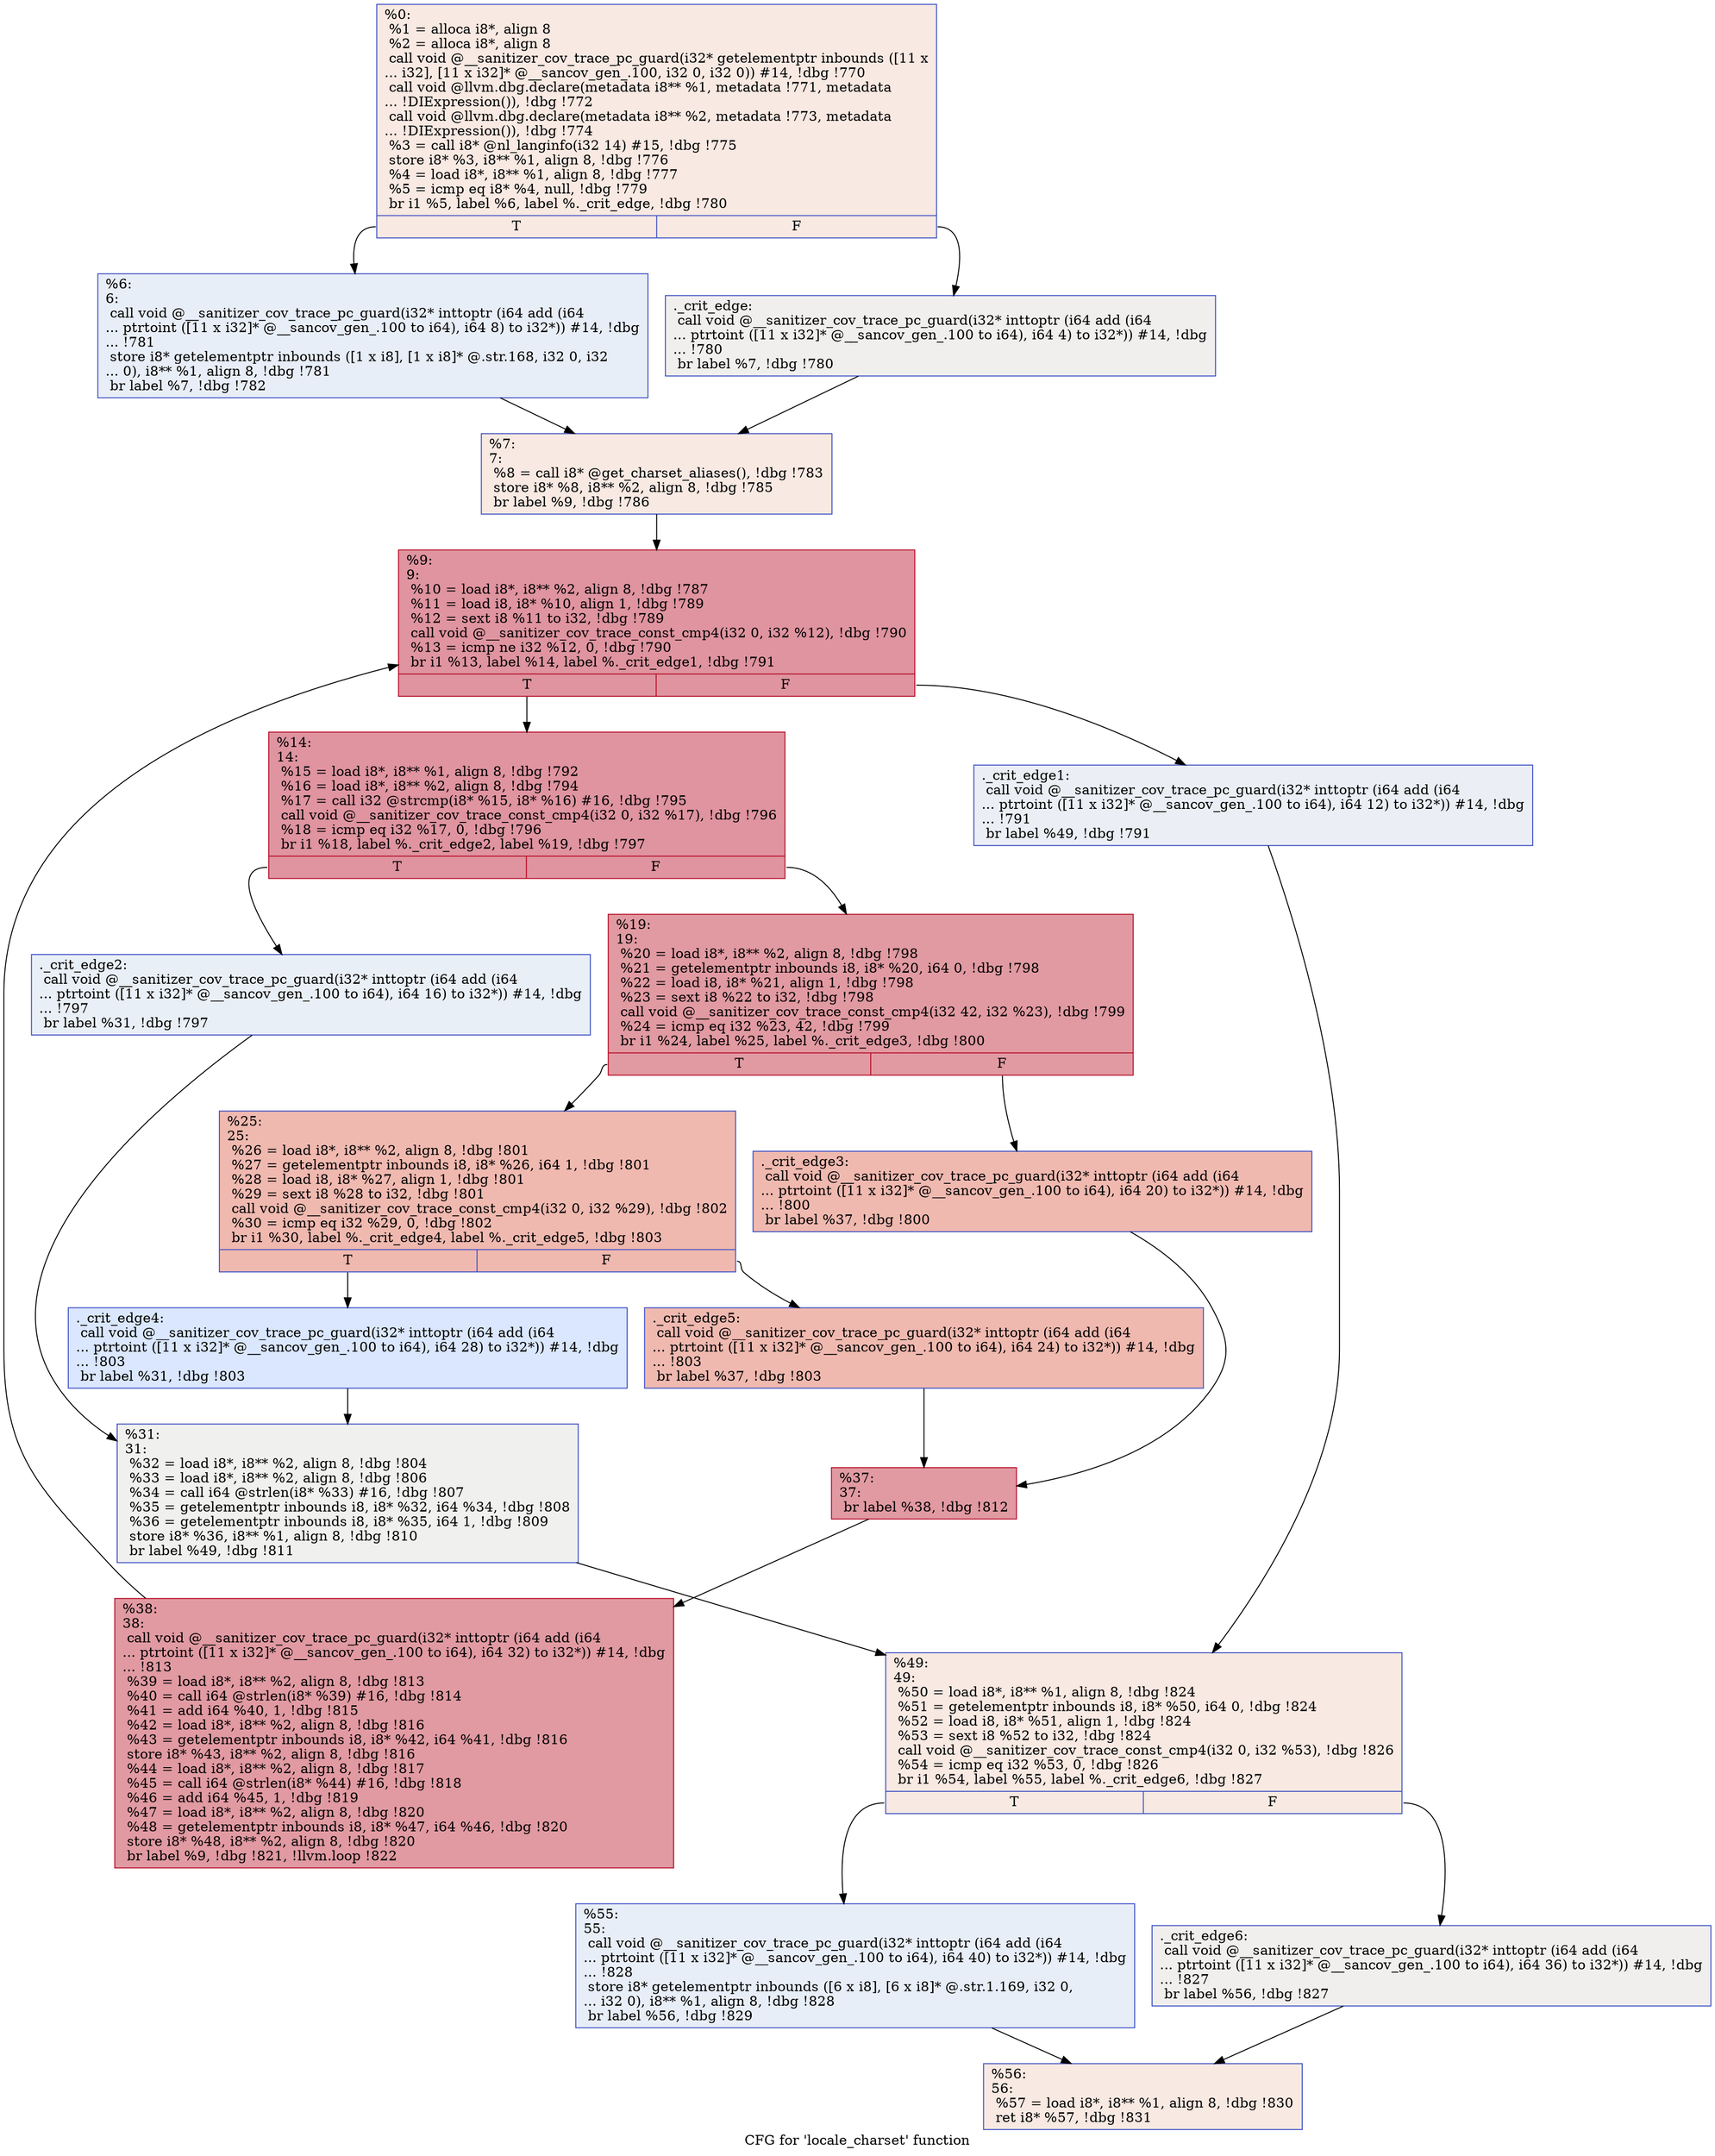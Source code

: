 digraph "CFG for 'locale_charset' function" {
	label="CFG for 'locale_charset' function";

	Node0x555555941640 [shape=record,color="#3d50c3ff", style=filled, fillcolor="#efcebd70",label="{%0:\l  %1 = alloca i8*, align 8\l  %2 = alloca i8*, align 8\l  call void @__sanitizer_cov_trace_pc_guard(i32* getelementptr inbounds ([11 x\l... i32], [11 x i32]* @__sancov_gen_.100, i32 0, i32 0)) #14, !dbg !770\l  call void @llvm.dbg.declare(metadata i8** %1, metadata !771, metadata\l... !DIExpression()), !dbg !772\l  call void @llvm.dbg.declare(metadata i8** %2, metadata !773, metadata\l... !DIExpression()), !dbg !774\l  %3 = call i8* @nl_langinfo(i32 14) #15, !dbg !775\l  store i8* %3, i8** %1, align 8, !dbg !776\l  %4 = load i8*, i8** %1, align 8, !dbg !777\l  %5 = icmp eq i8* %4, null, !dbg !779\l  br i1 %5, label %6, label %._crit_edge, !dbg !780\l|{<s0>T|<s1>F}}"];
	Node0x555555941640:s0 -> Node0x555555941ae0;
	Node0x555555941640:s1 -> Node0x555555941a90;
	Node0x555555941a90 [shape=record,color="#3d50c3ff", style=filled, fillcolor="#e0dbd870",label="{._crit_edge:                                      \l  call void @__sanitizer_cov_trace_pc_guard(i32* inttoptr (i64 add (i64\l... ptrtoint ([11 x i32]* @__sancov_gen_.100 to i64), i64 4) to i32*)) #14, !dbg\l... !780\l  br label %7, !dbg !780\l}"];
	Node0x555555941a90 -> Node0x555555941b30;
	Node0x555555941ae0 [shape=record,color="#3d50c3ff", style=filled, fillcolor="#cbd8ee70",label="{%6:\l6:                                                \l  call void @__sanitizer_cov_trace_pc_guard(i32* inttoptr (i64 add (i64\l... ptrtoint ([11 x i32]* @__sancov_gen_.100 to i64), i64 8) to i32*)) #14, !dbg\l... !781\l  store i8* getelementptr inbounds ([1 x i8], [1 x i8]* @.str.168, i32 0, i32\l... 0), i8** %1, align 8, !dbg !781\l  br label %7, !dbg !782\l}"];
	Node0x555555941ae0 -> Node0x555555941b30;
	Node0x555555941b30 [shape=record,color="#3d50c3ff", style=filled, fillcolor="#efcebd70",label="{%7:\l7:                                                \l  %8 = call i8* @get_charset_aliases(), !dbg !783\l  store i8* %8, i8** %2, align 8, !dbg !785\l  br label %9, !dbg !786\l}"];
	Node0x555555941b30 -> Node0x555555941b80;
	Node0x555555941b80 [shape=record,color="#b70d28ff", style=filled, fillcolor="#b70d2870",label="{%9:\l9:                                                \l  %10 = load i8*, i8** %2, align 8, !dbg !787\l  %11 = load i8, i8* %10, align 1, !dbg !789\l  %12 = sext i8 %11 to i32, !dbg !789\l  call void @__sanitizer_cov_trace_const_cmp4(i32 0, i32 %12), !dbg !790\l  %13 = icmp ne i32 %12, 0, !dbg !790\l  br i1 %13, label %14, label %._crit_edge1, !dbg !791\l|{<s0>T|<s1>F}}"];
	Node0x555555941b80:s0 -> Node0x555555941c20;
	Node0x555555941b80:s1 -> Node0x555555941bd0;
	Node0x555555941bd0 [shape=record,color="#3d50c3ff", style=filled, fillcolor="#d1dae970",label="{._crit_edge1:                                     \l  call void @__sanitizer_cov_trace_pc_guard(i32* inttoptr (i64 add (i64\l... ptrtoint ([11 x i32]* @__sancov_gen_.100 to i64), i64 12) to i32*)) #14, !dbg\l... !791\l  br label %49, !dbg !791\l}"];
	Node0x555555941bd0 -> Node0x555555941f40;
	Node0x555555941c20 [shape=record,color="#b70d28ff", style=filled, fillcolor="#b70d2870",label="{%14:\l14:                                               \l  %15 = load i8*, i8** %1, align 8, !dbg !792\l  %16 = load i8*, i8** %2, align 8, !dbg !794\l  %17 = call i32 @strcmp(i8* %15, i8* %16) #16, !dbg !795\l  call void @__sanitizer_cov_trace_const_cmp4(i32 0, i32 %17), !dbg !796\l  %18 = icmp eq i32 %17, 0, !dbg !796\l  br i1 %18, label %._crit_edge2, label %19, !dbg !797\l|{<s0>T|<s1>F}}"];
	Node0x555555941c20:s0 -> Node0x555555941c70;
	Node0x555555941c20:s1 -> Node0x555555941cc0;
	Node0x555555941c70 [shape=record,color="#3d50c3ff", style=filled, fillcolor="#cedaeb70",label="{._crit_edge2:                                     \l  call void @__sanitizer_cov_trace_pc_guard(i32* inttoptr (i64 add (i64\l... ptrtoint ([11 x i32]* @__sancov_gen_.100 to i64), i64 16) to i32*)) #14, !dbg\l... !797\l  br label %31, !dbg !797\l}"];
	Node0x555555941c70 -> Node0x555555941e50;
	Node0x555555941cc0 [shape=record,color="#b70d28ff", style=filled, fillcolor="#bb1b2c70",label="{%19:\l19:                                               \l  %20 = load i8*, i8** %2, align 8, !dbg !798\l  %21 = getelementptr inbounds i8, i8* %20, i64 0, !dbg !798\l  %22 = load i8, i8* %21, align 1, !dbg !798\l  %23 = sext i8 %22 to i32, !dbg !798\l  call void @__sanitizer_cov_trace_const_cmp4(i32 42, i32 %23), !dbg !799\l  %24 = icmp eq i32 %23, 42, !dbg !799\l  br i1 %24, label %25, label %._crit_edge3, !dbg !800\l|{<s0>T|<s1>F}}"];
	Node0x555555941cc0:s0 -> Node0x555555941d60;
	Node0x555555941cc0:s1 -> Node0x555555941d10;
	Node0x555555941d10 [shape=record,color="#3d50c3ff", style=filled, fillcolor="#de614d70",label="{._crit_edge3:                                     \l  call void @__sanitizer_cov_trace_pc_guard(i32* inttoptr (i64 add (i64\l... ptrtoint ([11 x i32]* @__sancov_gen_.100 to i64), i64 20) to i32*)) #14, !dbg\l... !800\l  br label %37, !dbg !800\l}"];
	Node0x555555941d10 -> Node0x555555941ea0;
	Node0x555555941d60 [shape=record,color="#3d50c3ff", style=filled, fillcolor="#de614d70",label="{%25:\l25:                                               \l  %26 = load i8*, i8** %2, align 8, !dbg !801\l  %27 = getelementptr inbounds i8, i8* %26, i64 1, !dbg !801\l  %28 = load i8, i8* %27, align 1, !dbg !801\l  %29 = sext i8 %28 to i32, !dbg !801\l  call void @__sanitizer_cov_trace_const_cmp4(i32 0, i32 %29), !dbg !802\l  %30 = icmp eq i32 %29, 0, !dbg !802\l  br i1 %30, label %._crit_edge4, label %._crit_edge5, !dbg !803\l|{<s0>T|<s1>F}}"];
	Node0x555555941d60:s0 -> Node0x555555941e00;
	Node0x555555941d60:s1 -> Node0x555555941db0;
	Node0x555555941db0 [shape=record,color="#3d50c3ff", style=filled, fillcolor="#de614d70",label="{._crit_edge5:                                     \l  call void @__sanitizer_cov_trace_pc_guard(i32* inttoptr (i64 add (i64\l... ptrtoint ([11 x i32]* @__sancov_gen_.100 to i64), i64 24) to i32*)) #14, !dbg\l... !803\l  br label %37, !dbg !803\l}"];
	Node0x555555941db0 -> Node0x555555941ea0;
	Node0x555555941e00 [shape=record,color="#3d50c3ff", style=filled, fillcolor="#abc8fd70",label="{._crit_edge4:                                     \l  call void @__sanitizer_cov_trace_pc_guard(i32* inttoptr (i64 add (i64\l... ptrtoint ([11 x i32]* @__sancov_gen_.100 to i64), i64 28) to i32*)) #14, !dbg\l... !803\l  br label %31, !dbg !803\l}"];
	Node0x555555941e00 -> Node0x555555941e50;
	Node0x555555941e50 [shape=record,color="#3d50c3ff", style=filled, fillcolor="#dedcdb70",label="{%31:\l31:                                               \l  %32 = load i8*, i8** %2, align 8, !dbg !804\l  %33 = load i8*, i8** %2, align 8, !dbg !806\l  %34 = call i64 @strlen(i8* %33) #16, !dbg !807\l  %35 = getelementptr inbounds i8, i8* %32, i64 %34, !dbg !808\l  %36 = getelementptr inbounds i8, i8* %35, i64 1, !dbg !809\l  store i8* %36, i8** %1, align 8, !dbg !810\l  br label %49, !dbg !811\l}"];
	Node0x555555941e50 -> Node0x555555941f40;
	Node0x555555941ea0 [shape=record,color="#b70d28ff", style=filled, fillcolor="#bb1b2c70",label="{%37:\l37:                                               \l  br label %38, !dbg !812\l}"];
	Node0x555555941ea0 -> Node0x555555941ef0;
	Node0x555555941ef0 [shape=record,color="#b70d28ff", style=filled, fillcolor="#bb1b2c70",label="{%38:\l38:                                               \l  call void @__sanitizer_cov_trace_pc_guard(i32* inttoptr (i64 add (i64\l... ptrtoint ([11 x i32]* @__sancov_gen_.100 to i64), i64 32) to i32*)) #14, !dbg\l... !813\l  %39 = load i8*, i8** %2, align 8, !dbg !813\l  %40 = call i64 @strlen(i8* %39) #16, !dbg !814\l  %41 = add i64 %40, 1, !dbg !815\l  %42 = load i8*, i8** %2, align 8, !dbg !816\l  %43 = getelementptr inbounds i8, i8* %42, i64 %41, !dbg !816\l  store i8* %43, i8** %2, align 8, !dbg !816\l  %44 = load i8*, i8** %2, align 8, !dbg !817\l  %45 = call i64 @strlen(i8* %44) #16, !dbg !818\l  %46 = add i64 %45, 1, !dbg !819\l  %47 = load i8*, i8** %2, align 8, !dbg !820\l  %48 = getelementptr inbounds i8, i8* %47, i64 %46, !dbg !820\l  store i8* %48, i8** %2, align 8, !dbg !820\l  br label %9, !dbg !821, !llvm.loop !822\l}"];
	Node0x555555941ef0 -> Node0x555555941b80;
	Node0x555555941f40 [shape=record,color="#3d50c3ff", style=filled, fillcolor="#efcebd70",label="{%49:\l49:                                               \l  %50 = load i8*, i8** %1, align 8, !dbg !824\l  %51 = getelementptr inbounds i8, i8* %50, i64 0, !dbg !824\l  %52 = load i8, i8* %51, align 1, !dbg !824\l  %53 = sext i8 %52 to i32, !dbg !824\l  call void @__sanitizer_cov_trace_const_cmp4(i32 0, i32 %53), !dbg !826\l  %54 = icmp eq i32 %53, 0, !dbg !826\l  br i1 %54, label %55, label %._crit_edge6, !dbg !827\l|{<s0>T|<s1>F}}"];
	Node0x555555941f40:s0 -> Node0x555555941fe0;
	Node0x555555941f40:s1 -> Node0x555555941f90;
	Node0x555555941f90 [shape=record,color="#3d50c3ff", style=filled, fillcolor="#e0dbd870",label="{._crit_edge6:                                     \l  call void @__sanitizer_cov_trace_pc_guard(i32* inttoptr (i64 add (i64\l... ptrtoint ([11 x i32]* @__sancov_gen_.100 to i64), i64 36) to i32*)) #14, !dbg\l... !827\l  br label %56, !dbg !827\l}"];
	Node0x555555941f90 -> Node0x555555942030;
	Node0x555555941fe0 [shape=record,color="#3d50c3ff", style=filled, fillcolor="#cbd8ee70",label="{%55:\l55:                                               \l  call void @__sanitizer_cov_trace_pc_guard(i32* inttoptr (i64 add (i64\l... ptrtoint ([11 x i32]* @__sancov_gen_.100 to i64), i64 40) to i32*)) #14, !dbg\l... !828\l  store i8* getelementptr inbounds ([6 x i8], [6 x i8]* @.str.1.169, i32 0,\l... i32 0), i8** %1, align 8, !dbg !828\l  br label %56, !dbg !829\l}"];
	Node0x555555941fe0 -> Node0x555555942030;
	Node0x555555942030 [shape=record,color="#3d50c3ff", style=filled, fillcolor="#efcebd70",label="{%56:\l56:                                               \l  %57 = load i8*, i8** %1, align 8, !dbg !830\l  ret i8* %57, !dbg !831\l}"];
}
